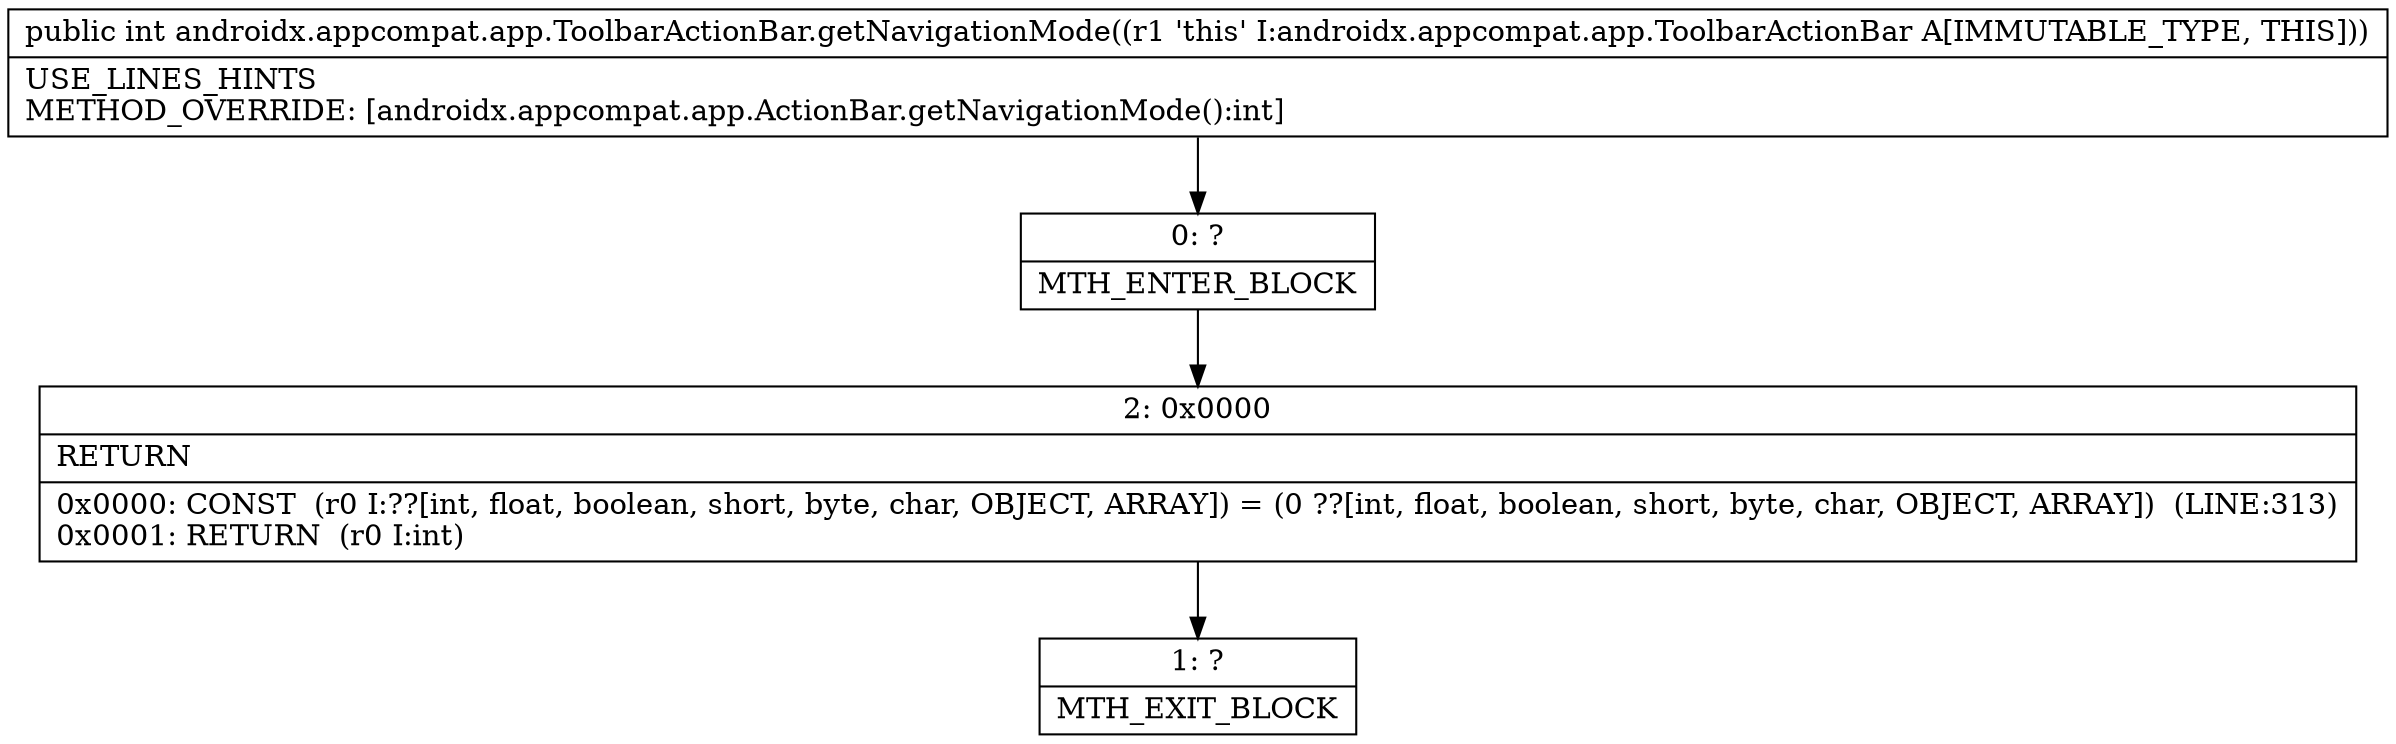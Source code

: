 digraph "CFG forandroidx.appcompat.app.ToolbarActionBar.getNavigationMode()I" {
Node_0 [shape=record,label="{0\:\ ?|MTH_ENTER_BLOCK\l}"];
Node_2 [shape=record,label="{2\:\ 0x0000|RETURN\l|0x0000: CONST  (r0 I:??[int, float, boolean, short, byte, char, OBJECT, ARRAY]) = (0 ??[int, float, boolean, short, byte, char, OBJECT, ARRAY])  (LINE:313)\l0x0001: RETURN  (r0 I:int) \l}"];
Node_1 [shape=record,label="{1\:\ ?|MTH_EXIT_BLOCK\l}"];
MethodNode[shape=record,label="{public int androidx.appcompat.app.ToolbarActionBar.getNavigationMode((r1 'this' I:androidx.appcompat.app.ToolbarActionBar A[IMMUTABLE_TYPE, THIS]))  | USE_LINES_HINTS\lMETHOD_OVERRIDE: [androidx.appcompat.app.ActionBar.getNavigationMode():int]\l}"];
MethodNode -> Node_0;Node_0 -> Node_2;
Node_2 -> Node_1;
}

